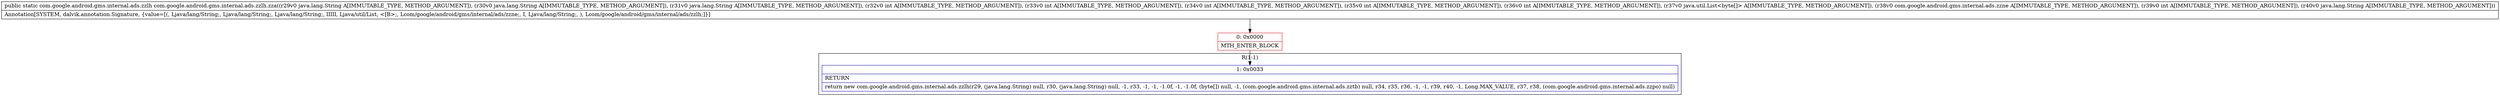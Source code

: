digraph "CFG forcom.google.android.gms.internal.ads.zzlh.zza(Ljava\/lang\/String;Ljava\/lang\/String;Ljava\/lang\/String;IIIIILjava\/util\/List;Lcom\/google\/android\/gms\/internal\/ads\/zzne;ILjava\/lang\/String;)Lcom\/google\/android\/gms\/internal\/ads\/zzlh;" {
subgraph cluster_Region_9406426 {
label = "R(1:1)";
node [shape=record,color=blue];
Node_1 [shape=record,label="{1\:\ 0x0033|RETURN\l|return new com.google.android.gms.internal.ads.zzlh(r29, (java.lang.String) null, r30, (java.lang.String) null, \-1, r33, \-1, \-1, \-1.0f, \-1, \-1.0f, (byte[]) null, \-1, (com.google.android.gms.internal.ads.zztb) null, r34, r35, r36, \-1, \-1, r39, r40, \-1, Long.MAX_VALUE, r37, r38, (com.google.android.gms.internal.ads.zzpo) null)\l}"];
}
Node_0 [shape=record,color=red,label="{0\:\ 0x0000|MTH_ENTER_BLOCK\l}"];
MethodNode[shape=record,label="{public static com.google.android.gms.internal.ads.zzlh com.google.android.gms.internal.ads.zzlh.zza((r29v0 java.lang.String A[IMMUTABLE_TYPE, METHOD_ARGUMENT]), (r30v0 java.lang.String A[IMMUTABLE_TYPE, METHOD_ARGUMENT]), (r31v0 java.lang.String A[IMMUTABLE_TYPE, METHOD_ARGUMENT]), (r32v0 int A[IMMUTABLE_TYPE, METHOD_ARGUMENT]), (r33v0 int A[IMMUTABLE_TYPE, METHOD_ARGUMENT]), (r34v0 int A[IMMUTABLE_TYPE, METHOD_ARGUMENT]), (r35v0 int A[IMMUTABLE_TYPE, METHOD_ARGUMENT]), (r36v0 int A[IMMUTABLE_TYPE, METHOD_ARGUMENT]), (r37v0 java.util.List\<byte[]\> A[IMMUTABLE_TYPE, METHOD_ARGUMENT]), (r38v0 com.google.android.gms.internal.ads.zzne A[IMMUTABLE_TYPE, METHOD_ARGUMENT]), (r39v0 int A[IMMUTABLE_TYPE, METHOD_ARGUMENT]), (r40v0 java.lang.String A[IMMUTABLE_TYPE, METHOD_ARGUMENT]))  | Annotation[SYSTEM, dalvik.annotation.Signature, \{value=[(, Ljava\/lang\/String;, Ljava\/lang\/String;, Ljava\/lang\/String;, IIIII, Ljava\/util\/List, \<[B\>;, Lcom\/google\/android\/gms\/internal\/ads\/zzne;, I, Ljava\/lang\/String;, ), Lcom\/google\/android\/gms\/internal\/ads\/zzlh;]\}]\l}"];
MethodNode -> Node_0;
Node_0 -> Node_1;
}

